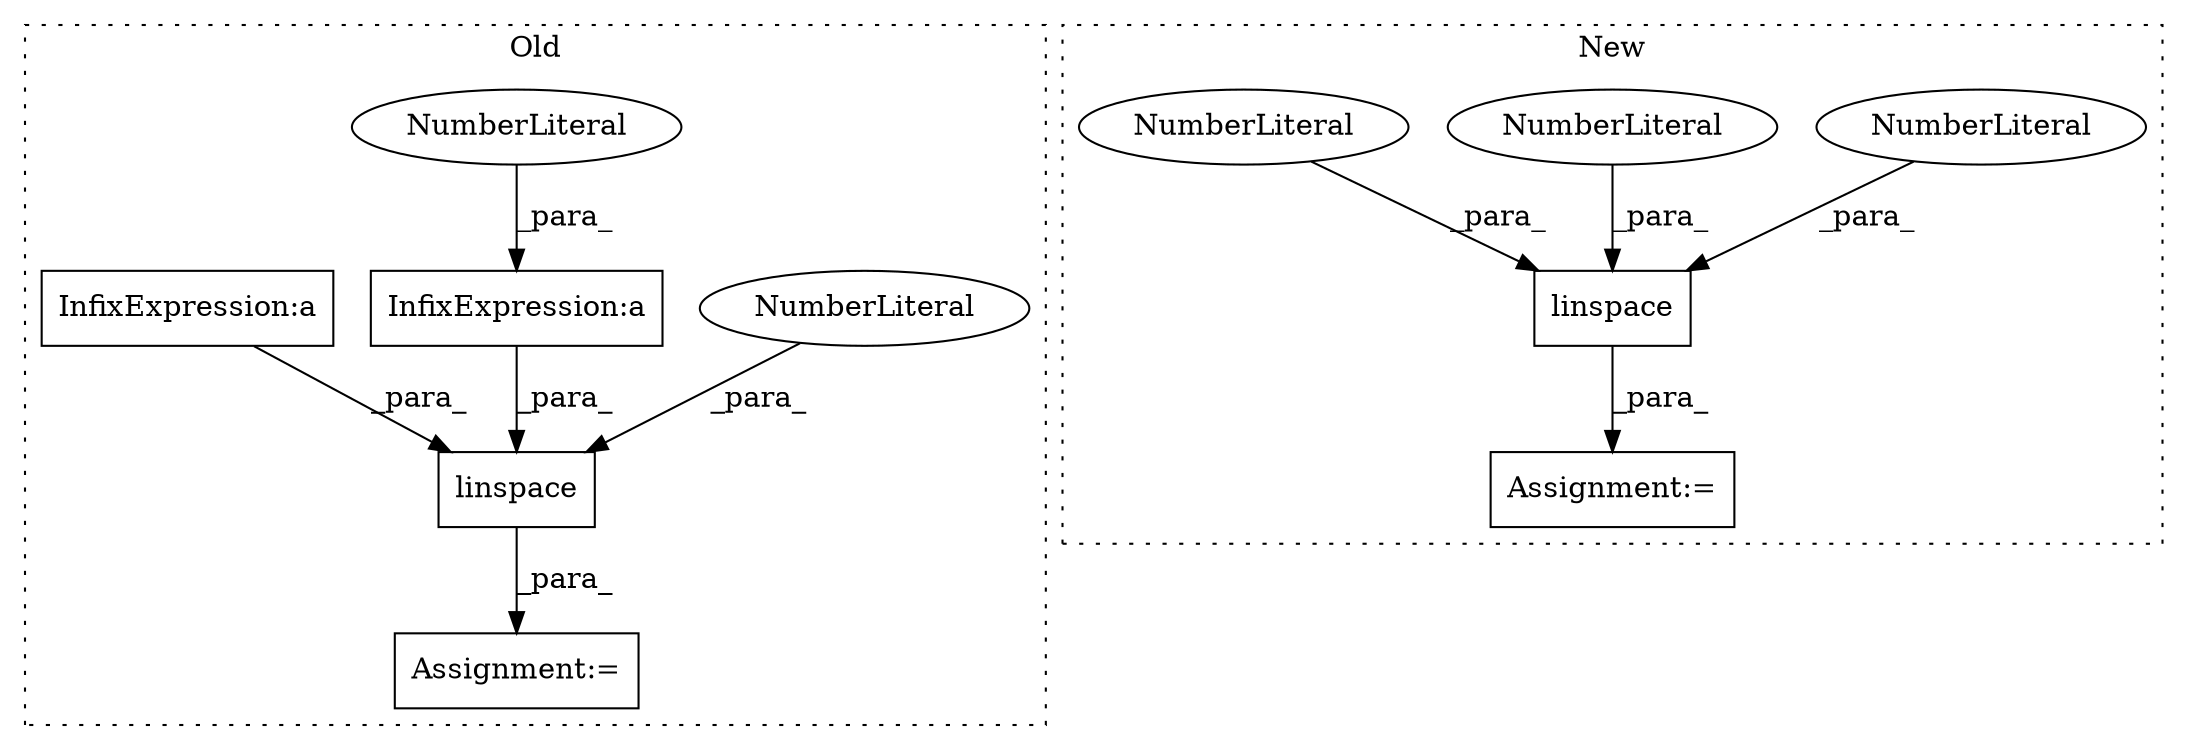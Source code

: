 digraph G {
subgraph cluster0 {
1 [label="linspace" a="32" s="644,675" l="9,1" shape="box"];
3 [label="NumberLiteral" a="34" s="672" l="3" shape="ellipse"];
7 [label="InfixExpression:a" a="27" s="666" l="3" shape="box"];
8 [label="NumberLiteral" a="34" s="663" l="3" shape="ellipse"];
9 [label="InfixExpression:a" a="27" s="657" l="3" shape="box"];
10 [label="Assignment:=" a="7" s="643" l="1" shape="box"];
label = "Old";
style="dotted";
}
subgraph cluster1 {
2 [label="linspace" a="32" s="651,667" l="9,1" shape="box"];
4 [label="NumberLiteral" a="34" s="664" l="3" shape="ellipse"];
5 [label="NumberLiteral" a="34" s="662" l="1" shape="ellipse"];
6 [label="NumberLiteral" a="34" s="660" l="1" shape="ellipse"];
11 [label="Assignment:=" a="7" s="650" l="1" shape="box"];
label = "New";
style="dotted";
}
1 -> 10 [label="_para_"];
2 -> 11 [label="_para_"];
3 -> 1 [label="_para_"];
4 -> 2 [label="_para_"];
5 -> 2 [label="_para_"];
6 -> 2 [label="_para_"];
7 -> 1 [label="_para_"];
8 -> 7 [label="_para_"];
9 -> 1 [label="_para_"];
}